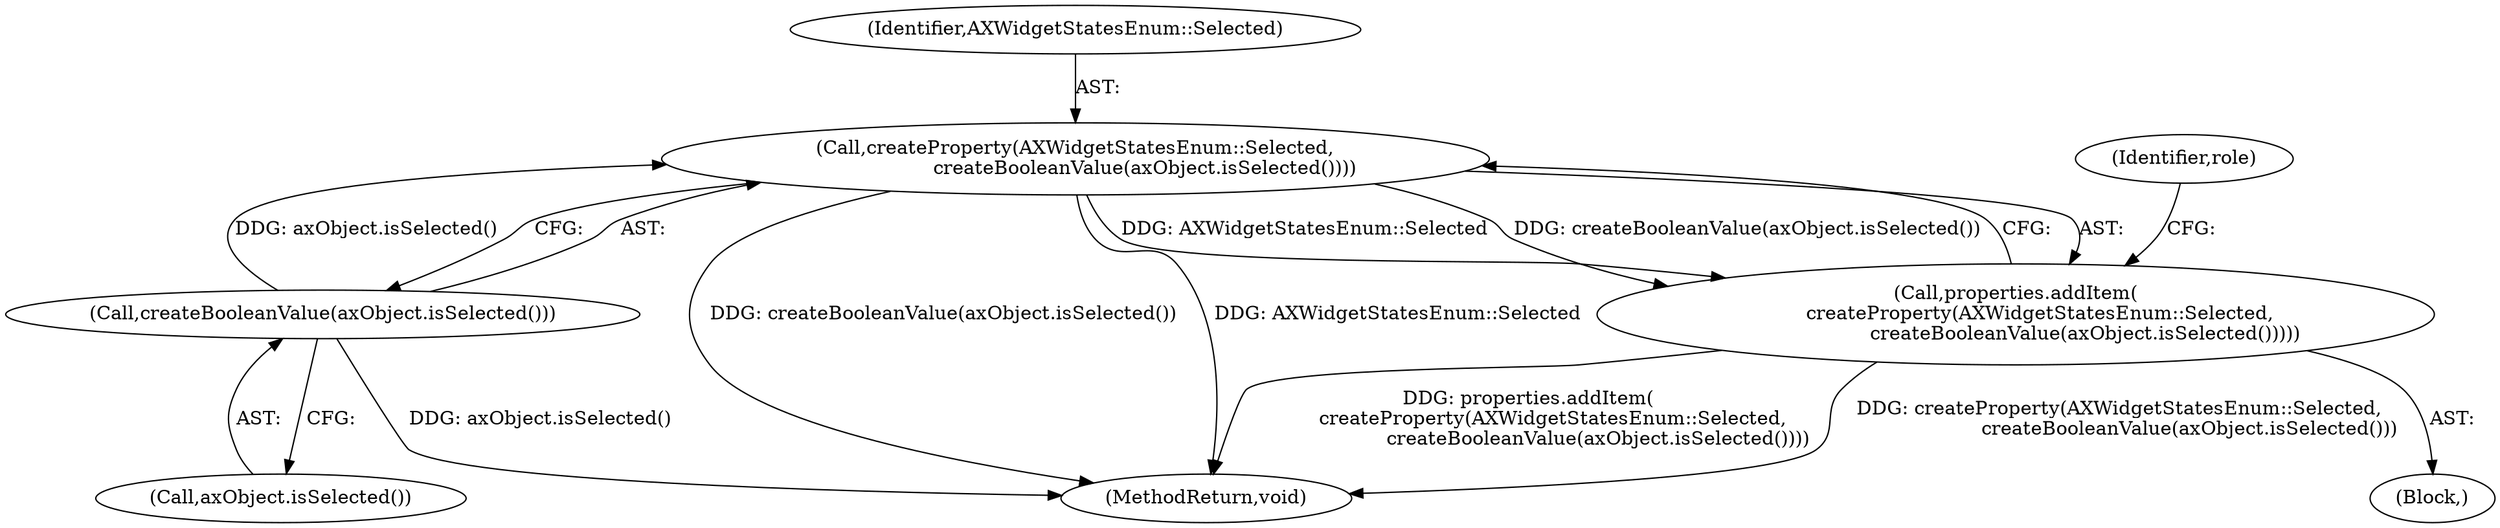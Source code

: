 digraph "0_Chrome_d27468a832d5316884bd02f459cbf493697fd7e1_32@API" {
"1000212" [label="(Call,createProperty(AXWidgetStatesEnum::Selected,\n                       createBooleanValue(axObject.isSelected())))"];
"1000214" [label="(Call,createBooleanValue(axObject.isSelected()))"];
"1000211" [label="(Call,properties.addItem(\n        createProperty(AXWidgetStatesEnum::Selected,\n                       createBooleanValue(axObject.isSelected()))))"];
"1000213" [label="(Identifier,AXWidgetStatesEnum::Selected)"];
"1000211" [label="(Call,properties.addItem(\n        createProperty(AXWidgetStatesEnum::Selected,\n                       createBooleanValue(axObject.isSelected()))))"];
"1000218" [label="(Identifier,role)"];
"1000210" [label="(Block,)"];
"1000225" [label="(MethodReturn,void)"];
"1000214" [label="(Call,createBooleanValue(axObject.isSelected()))"];
"1000212" [label="(Call,createProperty(AXWidgetStatesEnum::Selected,\n                       createBooleanValue(axObject.isSelected())))"];
"1000215" [label="(Call,axObject.isSelected())"];
"1000212" -> "1000211"  [label="AST: "];
"1000212" -> "1000214"  [label="CFG: "];
"1000213" -> "1000212"  [label="AST: "];
"1000214" -> "1000212"  [label="AST: "];
"1000211" -> "1000212"  [label="CFG: "];
"1000212" -> "1000225"  [label="DDG: createBooleanValue(axObject.isSelected())"];
"1000212" -> "1000225"  [label="DDG: AXWidgetStatesEnum::Selected"];
"1000212" -> "1000211"  [label="DDG: AXWidgetStatesEnum::Selected"];
"1000212" -> "1000211"  [label="DDG: createBooleanValue(axObject.isSelected())"];
"1000214" -> "1000212"  [label="DDG: axObject.isSelected()"];
"1000214" -> "1000215"  [label="CFG: "];
"1000215" -> "1000214"  [label="AST: "];
"1000214" -> "1000225"  [label="DDG: axObject.isSelected()"];
"1000211" -> "1000210"  [label="AST: "];
"1000218" -> "1000211"  [label="CFG: "];
"1000211" -> "1000225"  [label="DDG: createProperty(AXWidgetStatesEnum::Selected,\n                       createBooleanValue(axObject.isSelected()))"];
"1000211" -> "1000225"  [label="DDG: properties.addItem(\n        createProperty(AXWidgetStatesEnum::Selected,\n                       createBooleanValue(axObject.isSelected())))"];
}
